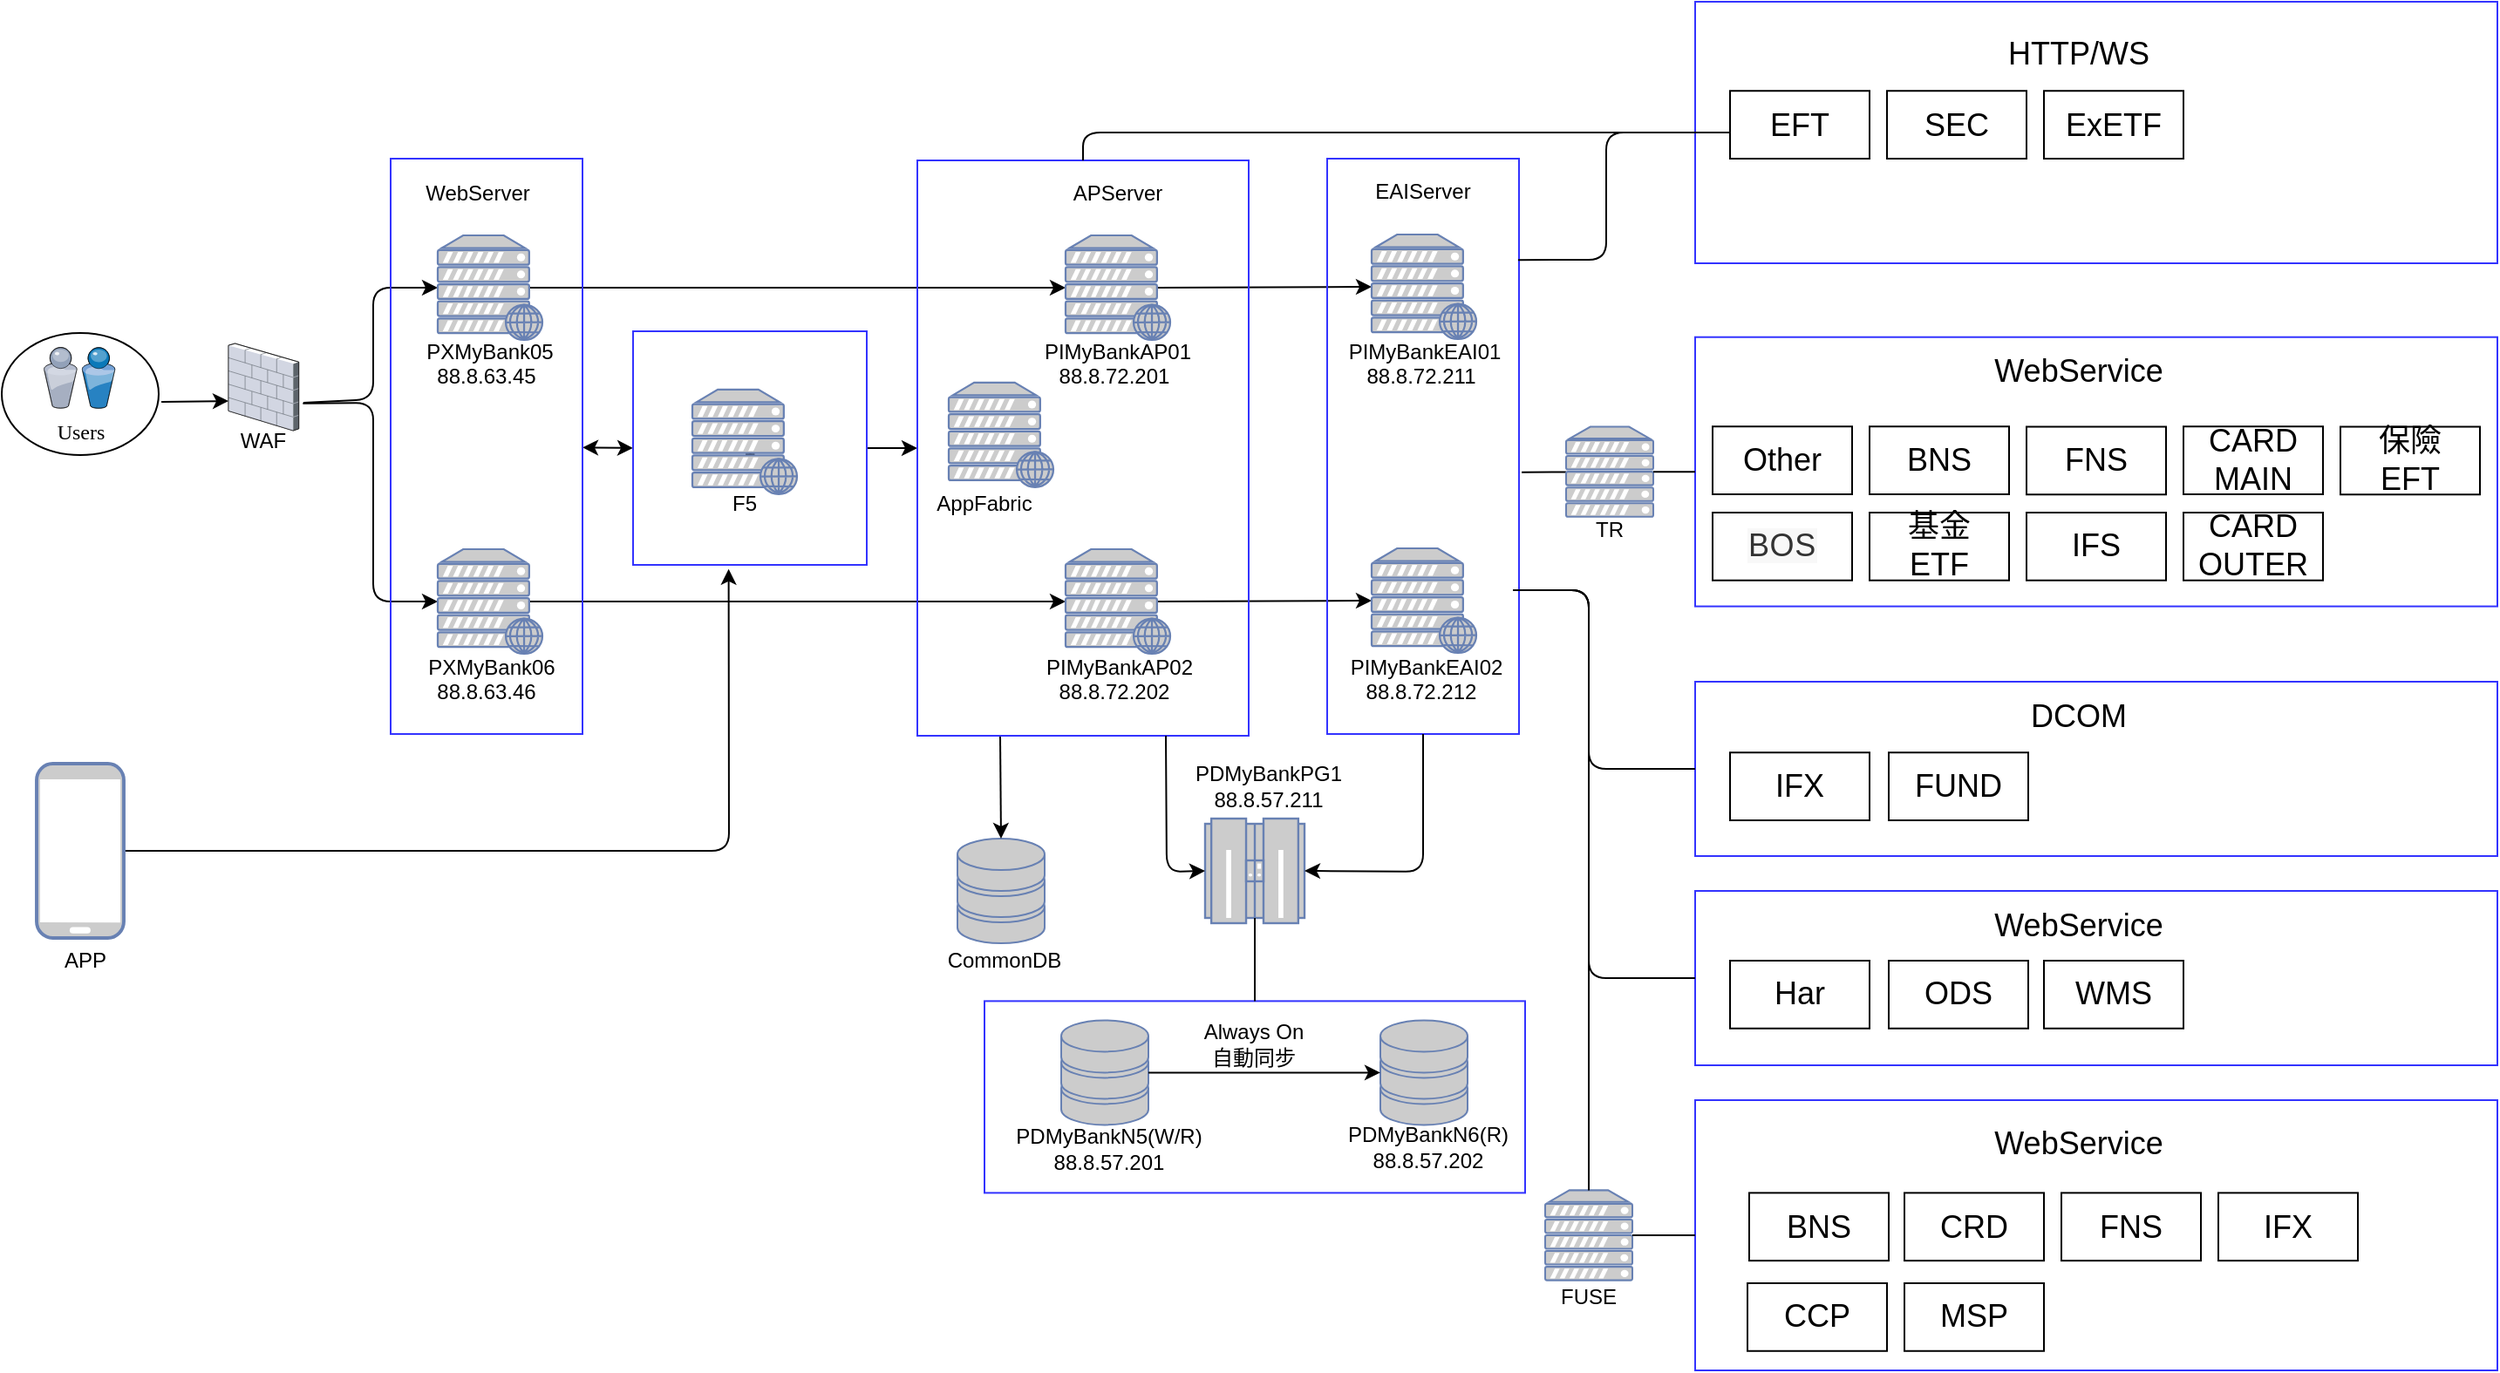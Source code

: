 <mxfile version="14.6.13" type="device"><diagram id="ca4-3KPYzPScdb07qk_7" name="架構圖"><mxGraphModel dx="517" dy="1234" grid="1" gridSize="10" guides="1" tooltips="1" connect="1" arrows="1" fold="1" page="1" pageScale="1" pageWidth="1100" pageHeight="850" background="none" math="0" shadow="0"><root><mxCell id="0"/><mxCell id="1" parent="0"/><mxCell id="9fuYJm-HqFPX96qN4TvZ-7" value="" style="group" parent="1" vertex="1" connectable="0"><mxGeometry x="10" y="-605" width="90" height="70" as="geometry"/></mxCell><mxCell id="9fuYJm-HqFPX96qN4TvZ-1" value="" style="ellipse;whiteSpace=wrap;html=1;rounded=0;shadow=0;comic=0;strokeWidth=1;fontFamily=Verdana;" parent="9fuYJm-HqFPX96qN4TvZ-7" vertex="1"><mxGeometry width="90" height="70" as="geometry"/></mxCell><mxCell id="9fuYJm-HqFPX96qN4TvZ-2" value="Users" style="verticalLabelPosition=bottom;aspect=fixed;html=1;verticalAlign=top;strokeColor=none;shape=mxgraph.citrix.users;rounded=0;shadow=0;comic=0;fontFamily=Verdana;" parent="9fuYJm-HqFPX96qN4TvZ-7" vertex="1"><mxGeometry x="24.085" y="8.298" width="40.88" height="34.859" as="geometry"/></mxCell><mxCell id="EtB4GabZAlz10jmlGx-j-17" value="" style="endArrow=classic;html=1;exitX=1.017;exitY=0.564;exitDx=0;exitDy=0;exitPerimeter=0;" parent="1" source="9fuYJm-HqFPX96qN4TvZ-1" edge="1"><mxGeometry width="50" height="50" relative="1" as="geometry"><mxPoint x="110" y="-564" as="sourcePoint"/><mxPoint x="140" y="-566" as="targetPoint"/></mxGeometry></mxCell><mxCell id="z0o8MMnJ5q1wdeG9V6vi-1" value="" style="endArrow=classic;html=1;entryX=0;entryY=0.5;entryDx=0;entryDy=0;entryPerimeter=0;exitX=1.058;exitY=0.687;exitDx=0;exitDy=0;exitPerimeter=0;" parent="1" edge="1"><mxGeometry width="50" height="50" relative="1" as="geometry"><mxPoint x="182.669" y="-564.65" as="sourcePoint"/><mxPoint x="260" y="-451" as="targetPoint"/><Array as="points"><mxPoint x="223" y="-565"/><mxPoint x="223" y="-495"/><mxPoint x="223" y="-451"/></Array></mxGeometry></mxCell><mxCell id="z0o8MMnJ5q1wdeG9V6vi-2" value="" style="endArrow=classic;html=1;entryX=0;entryY=0.5;entryDx=0;entryDy=0;entryPerimeter=0;" parent="1" target="9fuYJm-HqFPX96qN4TvZ-5" edge="1"><mxGeometry width="50" height="50" relative="1" as="geometry"><mxPoint x="183" y="-565" as="sourcePoint"/><mxPoint x="563" y="-495" as="targetPoint"/><Array as="points"><mxPoint x="223" y="-567"/><mxPoint x="223" y="-631"/></Array></mxGeometry></mxCell><mxCell id="z0o8MMnJ5q1wdeG9V6vi-3" value="" style="endArrow=classic;html=1;exitX=0.88;exitY=0.5;exitDx=0;exitDy=0;exitPerimeter=0;" parent="1" source="9fuYJm-HqFPX96qN4TvZ-5" target="EtB4GabZAlz10jmlGx-j-10" edge="1"><mxGeometry width="50" height="50" relative="1" as="geometry"><mxPoint x="323" y="-633" as="sourcePoint"/><mxPoint x="393" y="-625" as="targetPoint"/></mxGeometry></mxCell><mxCell id="z0o8MMnJ5q1wdeG9V6vi-4" value="" style="endArrow=classic;html=1;exitX=0.88;exitY=0.5;exitDx=0;exitDy=0;exitPerimeter=0;" parent="1" source="9fuYJm-HqFPX96qN4TvZ-6" target="EtB4GabZAlz10jmlGx-j-14" edge="1"><mxGeometry width="50" height="50" relative="1" as="geometry"><mxPoint x="513" y="-477" as="sourcePoint"/><mxPoint x="563" y="-527" as="targetPoint"/></mxGeometry></mxCell><mxCell id="z0o8MMnJ5q1wdeG9V6vi-32" value="" style="group" parent="1" vertex="1" connectable="0"><mxGeometry x="233" y="-705" width="110" height="330" as="geometry"/></mxCell><mxCell id="EtB4GabZAlz10jmlGx-j-4" value="" style="group" parent="z0o8MMnJ5q1wdeG9V6vi-32" vertex="1" connectable="0"><mxGeometry x="12" y="44" width="90" height="95" as="geometry"/></mxCell><mxCell id="9fuYJm-HqFPX96qN4TvZ-5" value="" style="fontColor=#0066CC;verticalAlign=top;verticalLabelPosition=bottom;labelPosition=center;align=center;html=1;outlineConnect=0;fillColor=#CCCCCC;strokeColor=#6881B3;gradientColor=none;gradientDirection=north;strokeWidth=2;shape=mxgraph.networks.web_server;" parent="EtB4GabZAlz10jmlGx-j-4" vertex="1"><mxGeometry x="15" width="60" height="60" as="geometry"/></mxCell><mxCell id="EtB4GabZAlz10jmlGx-j-2" value="PXMyBank05" style="text;html=1;strokeColor=none;fillColor=none;align=center;verticalAlign=middle;whiteSpace=wrap;rounded=0;" parent="EtB4GabZAlz10jmlGx-j-4" vertex="1"><mxGeometry y="57" width="90" height="20" as="geometry"/></mxCell><mxCell id="EtB4GabZAlz10jmlGx-j-3" value="88.8.63.45" style="text;html=1;strokeColor=none;fillColor=none;align=center;verticalAlign=middle;whiteSpace=wrap;rounded=0;" parent="EtB4GabZAlz10jmlGx-j-4" vertex="1"><mxGeometry x="8" y="71" width="70" height="20" as="geometry"/></mxCell><mxCell id="EtB4GabZAlz10jmlGx-j-8" value="" style="group" parent="z0o8MMnJ5q1wdeG9V6vi-32" vertex="1" connectable="0"><mxGeometry x="15" y="224" width="83" height="92" as="geometry"/></mxCell><mxCell id="9fuYJm-HqFPX96qN4TvZ-6" value="" style="fontColor=#0066CC;verticalAlign=top;verticalLabelPosition=bottom;labelPosition=center;align=center;html=1;outlineConnect=0;fillColor=#CCCCCC;strokeColor=#6881B3;gradientColor=none;gradientDirection=north;strokeWidth=2;shape=mxgraph.networks.web_server;" parent="EtB4GabZAlz10jmlGx-j-8" vertex="1"><mxGeometry x="12" width="60" height="60" as="geometry"/></mxCell><mxCell id="EtB4GabZAlz10jmlGx-j-6" value="PXMyBank06" style="text;html=1;strokeColor=none;fillColor=none;align=center;verticalAlign=middle;whiteSpace=wrap;rounded=0;" parent="EtB4GabZAlz10jmlGx-j-8" vertex="1"><mxGeometry x="3" y="58" width="80" height="20" as="geometry"/></mxCell><mxCell id="EtB4GabZAlz10jmlGx-j-7" value="88.8.63.46" style="text;html=1;strokeColor=none;fillColor=none;align=center;verticalAlign=middle;whiteSpace=wrap;rounded=0;" parent="EtB4GabZAlz10jmlGx-j-8" vertex="1"><mxGeometry y="72" width="80" height="20" as="geometry"/></mxCell><mxCell id="z0o8MMnJ5q1wdeG9V6vi-8" value="WebServer" style="text;html=1;strokeColor=none;fillColor=none;align=center;verticalAlign=middle;whiteSpace=wrap;rounded=0;" parent="z0o8MMnJ5q1wdeG9V6vi-32" vertex="1"><mxGeometry x="30" y="10" width="40" height="20" as="geometry"/></mxCell><mxCell id="z0o8MMnJ5q1wdeG9V6vi-38" value="" style="group" parent="1" vertex="1" connectable="0"><mxGeometry x="558" y="-315" width="50" height="80" as="geometry"/></mxCell><mxCell id="z0o8MMnJ5q1wdeG9V6vi-39" value="" style="fontColor=#0066CC;verticalAlign=top;verticalLabelPosition=bottom;labelPosition=center;align=center;html=1;outlineConnect=0;fillColor=#CCCCCC;strokeColor=#6881B3;gradientColor=none;gradientDirection=north;strokeWidth=2;shape=mxgraph.networks.storage;" parent="z0o8MMnJ5q1wdeG9V6vi-38" vertex="1"><mxGeometry width="50" height="60" as="geometry"/></mxCell><mxCell id="z0o8MMnJ5q1wdeG9V6vi-40" value="CommonDB" style="text;html=1;strokeColor=none;fillColor=none;align=center;verticalAlign=middle;whiteSpace=wrap;rounded=0;" parent="z0o8MMnJ5q1wdeG9V6vi-38" vertex="1"><mxGeometry x="7" y="60" width="40" height="20" as="geometry"/></mxCell><mxCell id="z0o8MMnJ5q1wdeG9V6vi-42" value="" style="endArrow=classic;html=1;exitX=0.25;exitY=1;exitDx=0;exitDy=0;entryX=0.5;entryY=0;entryDx=0;entryDy=0;entryPerimeter=0;" parent="1" source="z0o8MMnJ5q1wdeG9V6vi-69" target="z0o8MMnJ5q1wdeG9V6vi-39" edge="1"><mxGeometry width="50" height="50" relative="1" as="geometry"><mxPoint x="622.5" y="-375" as="sourcePoint"/><mxPoint x="685" y="-335" as="targetPoint"/></mxGeometry></mxCell><mxCell id="z0o8MMnJ5q1wdeG9V6vi-55" value="" style="endArrow=classic;html=1;exitX=1;exitY=0.5;exitDx=0;exitDy=0;exitPerimeter=0;entryX=0.409;entryY=1.018;entryDx=0;entryDy=0;entryPerimeter=0;" parent="1" source="z0o8MMnJ5q1wdeG9V6vi-33" target="z0o8MMnJ5q1wdeG9V6vi-53" edge="1"><mxGeometry width="50" height="50" relative="1" as="geometry"><mxPoint x="163" y="-765" as="sourcePoint"/><mxPoint x="543" y="-475" as="targetPoint"/><Array as="points"><mxPoint x="427" y="-308"/></Array></mxGeometry></mxCell><mxCell id="z0o8MMnJ5q1wdeG9V6vi-58" value="" style="endArrow=classic;startArrow=classic;html=1;entryX=0;entryY=0.5;entryDx=0;entryDy=0;" parent="1" source="z0o8MMnJ5q1wdeG9V6vi-7" target="z0o8MMnJ5q1wdeG9V6vi-53" edge="1"><mxGeometry width="50" height="50" relative="1" as="geometry"><mxPoint x="383" y="-715" as="sourcePoint"/><mxPoint x="223" y="-305" as="targetPoint"/></mxGeometry></mxCell><mxCell id="z0o8MMnJ5q1wdeG9V6vi-63" value="" style="group" parent="1" vertex="1" connectable="0"><mxGeometry x="30" y="-358" width="50" height="123" as="geometry"/></mxCell><mxCell id="z0o8MMnJ5q1wdeG9V6vi-33" value="" style="fontColor=#0066CC;verticalAlign=top;verticalLabelPosition=bottom;labelPosition=center;align=center;html=1;outlineConnect=0;fillColor=#CCCCCC;strokeColor=#6881B3;gradientColor=none;gradientDirection=north;strokeWidth=2;shape=mxgraph.networks.mobile;" parent="z0o8MMnJ5q1wdeG9V6vi-63" vertex="1"><mxGeometry width="50" height="100" as="geometry"/></mxCell><mxCell id="z0o8MMnJ5q1wdeG9V6vi-62" value="APP" style="text;html=1;strokeColor=none;fillColor=none;align=center;verticalAlign=middle;whiteSpace=wrap;rounded=0;" parent="z0o8MMnJ5q1wdeG9V6vi-63" vertex="1"><mxGeometry x="8" y="103" width="40" height="20" as="geometry"/></mxCell><mxCell id="z0o8MMnJ5q1wdeG9V6vi-7" value="" style="rounded=0;whiteSpace=wrap;html=1;fillColor=none;strokeColor=#3333FF;" parent="1" vertex="1"><mxGeometry x="233" y="-705" width="110" height="330" as="geometry"/></mxCell><mxCell id="z0o8MMnJ5q1wdeG9V6vi-66" value="" style="endArrow=classic;html=1;exitX=0.88;exitY=0.5;exitDx=0;exitDy=0;exitPerimeter=0;entryX=0;entryY=0.5;entryDx=0;entryDy=0;entryPerimeter=0;" parent="1" source="EtB4GabZAlz10jmlGx-j-10" target="z0o8MMnJ5q1wdeG9V6vi-44" edge="1"><mxGeometry width="50" height="50" relative="1" as="geometry"><mxPoint x="724.96" y="-624.91" as="sourcePoint"/><mxPoint x="835" y="-625" as="targetPoint"/></mxGeometry></mxCell><mxCell id="z0o8MMnJ5q1wdeG9V6vi-68" value="" style="endArrow=classic;html=1;exitX=0.88;exitY=0.5;exitDx=0;exitDy=0;exitPerimeter=0;entryX=0;entryY=0.5;entryDx=0;entryDy=0;entryPerimeter=0;" parent="1" source="EtB4GabZAlz10jmlGx-j-14" target="z0o8MMnJ5q1wdeG9V6vi-48" edge="1"><mxGeometry width="50" height="50" relative="1" as="geometry"><mxPoint x="725" y="-475" as="sourcePoint"/><mxPoint x="775" y="-525" as="targetPoint"/></mxGeometry></mxCell><mxCell id="z0o8MMnJ5q1wdeG9V6vi-72" value="" style="group" parent="1" vertex="1" connectable="0"><mxGeometry x="770" y="-705" width="110" height="330" as="geometry"/></mxCell><mxCell id="z0o8MMnJ5q1wdeG9V6vi-43" value="" style="group" parent="z0o8MMnJ5q1wdeG9V6vi-72" vertex="1" connectable="0"><mxGeometry x="10.5" y="43.5" width="90" height="95" as="geometry"/></mxCell><mxCell id="z0o8MMnJ5q1wdeG9V6vi-44" value="" style="fontColor=#0066CC;verticalAlign=top;verticalLabelPosition=bottom;labelPosition=center;align=center;html=1;outlineConnect=0;fillColor=#CCCCCC;strokeColor=#6881B3;gradientColor=none;gradientDirection=north;strokeWidth=2;shape=mxgraph.networks.web_server;" parent="z0o8MMnJ5q1wdeG9V6vi-43" vertex="1"><mxGeometry x="15" width="60" height="60" as="geometry"/></mxCell><mxCell id="z0o8MMnJ5q1wdeG9V6vi-45" value="PIMyBankEAI01" style="text;html=1;strokeColor=none;fillColor=none;align=center;verticalAlign=middle;whiteSpace=wrap;rounded=0;" parent="z0o8MMnJ5q1wdeG9V6vi-43" vertex="1"><mxGeometry y="57" width="90" height="20" as="geometry"/></mxCell><mxCell id="z0o8MMnJ5q1wdeG9V6vi-46" value="88.8.72.211" style="text;html=1;strokeColor=none;fillColor=none;align=center;verticalAlign=middle;whiteSpace=wrap;rounded=0;" parent="z0o8MMnJ5q1wdeG9V6vi-43" vertex="1"><mxGeometry x="8" y="71" width="70" height="20" as="geometry"/></mxCell><mxCell id="z0o8MMnJ5q1wdeG9V6vi-47" value="" style="group" parent="z0o8MMnJ5q1wdeG9V6vi-72" vertex="1" connectable="0"><mxGeometry x="13.5" y="223.5" width="83" height="92" as="geometry"/></mxCell><mxCell id="z0o8MMnJ5q1wdeG9V6vi-48" value="" style="fontColor=#0066CC;verticalAlign=top;verticalLabelPosition=bottom;labelPosition=center;align=center;html=1;outlineConnect=0;fillColor=#CCCCCC;strokeColor=#6881B3;gradientColor=none;gradientDirection=north;strokeWidth=2;shape=mxgraph.networks.web_server;" parent="z0o8MMnJ5q1wdeG9V6vi-47" vertex="1"><mxGeometry x="12" width="60" height="60" as="geometry"/></mxCell><mxCell id="z0o8MMnJ5q1wdeG9V6vi-49" value="PIMyBankEAI02" style="text;html=1;strokeColor=none;fillColor=none;align=center;verticalAlign=middle;whiteSpace=wrap;rounded=0;" parent="z0o8MMnJ5q1wdeG9V6vi-47" vertex="1"><mxGeometry x="3" y="58" width="80" height="20" as="geometry"/></mxCell><mxCell id="z0o8MMnJ5q1wdeG9V6vi-50" value="88.8.72.212" style="text;html=1;strokeColor=none;fillColor=none;align=center;verticalAlign=middle;whiteSpace=wrap;rounded=0;" parent="z0o8MMnJ5q1wdeG9V6vi-47" vertex="1"><mxGeometry y="72" width="80" height="20" as="geometry"/></mxCell><mxCell id="z0o8MMnJ5q1wdeG9V6vi-52" value="EAIServer" style="text;html=1;strokeColor=none;fillColor=none;align=center;verticalAlign=middle;whiteSpace=wrap;rounded=0;" parent="z0o8MMnJ5q1wdeG9V6vi-72" vertex="1"><mxGeometry x="35" y="8.5" width="40" height="20" as="geometry"/></mxCell><mxCell id="z0o8MMnJ5q1wdeG9V6vi-71" value="" style="rounded=0;whiteSpace=wrap;html=1;strokeColor=#3333FF;fillColor=none;" parent="z0o8MMnJ5q1wdeG9V6vi-72" vertex="1"><mxGeometry width="110" height="330" as="geometry"/></mxCell><mxCell id="z0o8MMnJ5q1wdeG9V6vi-76" value="" style="group" parent="1" vertex="1" connectable="0"><mxGeometry x="140" y="-599" width="40.33" height="66" as="geometry"/></mxCell><mxCell id="z0o8MMnJ5q1wdeG9V6vi-75" value="" style="verticalLabelPosition=bottom;aspect=fixed;html=1;verticalAlign=top;strokeColor=none;align=center;outlineConnect=0;shape=mxgraph.citrix.firewall;fillColor=none;" parent="z0o8MMnJ5q1wdeG9V6vi-76" vertex="1"><mxGeometry width="40.33" height="50" as="geometry"/></mxCell><mxCell id="EtB4GabZAlz10jmlGx-j-1" value="WAF" style="text;html=1;strokeColor=none;fillColor=none;align=center;verticalAlign=middle;whiteSpace=wrap;rounded=0;" parent="z0o8MMnJ5q1wdeG9V6vi-76" vertex="1"><mxGeometry x="0.33" y="46" width="40" height="20" as="geometry"/></mxCell><mxCell id="z0o8MMnJ5q1wdeG9V6vi-77" value="" style="endArrow=classic;html=1;exitX=1;exitY=0.5;exitDx=0;exitDy=0;entryX=0;entryY=0.5;entryDx=0;entryDy=0;" parent="1" source="z0o8MMnJ5q1wdeG9V6vi-53" target="z0o8MMnJ5q1wdeG9V6vi-69" edge="1"><mxGeometry width="50" height="50" relative="1" as="geometry"><mxPoint x="546" y="-540" as="sourcePoint"/><mxPoint x="442" y="-295" as="targetPoint"/></mxGeometry></mxCell><mxCell id="EtB4GabZAlz10jmlGx-j-9" value="" style="group" parent="1" vertex="1" connectable="0"><mxGeometry x="605" y="-661" width="90" height="95" as="geometry"/></mxCell><mxCell id="EtB4GabZAlz10jmlGx-j-10" value="" style="fontColor=#0066CC;verticalAlign=top;verticalLabelPosition=bottom;labelPosition=center;align=center;html=1;outlineConnect=0;fillColor=#CCCCCC;strokeColor=#6881B3;gradientColor=none;gradientDirection=north;strokeWidth=2;shape=mxgraph.networks.web_server;" parent="EtB4GabZAlz10jmlGx-j-9" vertex="1"><mxGeometry x="15" width="60" height="60" as="geometry"/></mxCell><mxCell id="EtB4GabZAlz10jmlGx-j-11" value="PIMyBankAP01&lt;br&gt;" style="text;html=1;strokeColor=none;fillColor=none;align=center;verticalAlign=middle;whiteSpace=wrap;rounded=0;" parent="EtB4GabZAlz10jmlGx-j-9" vertex="1"><mxGeometry y="57" width="90" height="20" as="geometry"/></mxCell><mxCell id="EtB4GabZAlz10jmlGx-j-12" value="88.8.72.201" style="text;html=1;strokeColor=none;fillColor=none;align=center;verticalAlign=middle;whiteSpace=wrap;rounded=0;" parent="EtB4GabZAlz10jmlGx-j-9" vertex="1"><mxGeometry x="8" y="71" width="70" height="20" as="geometry"/></mxCell><mxCell id="EtB4GabZAlz10jmlGx-j-13" value="" style="group" parent="1" vertex="1" connectable="0"><mxGeometry x="608" y="-481" width="83" height="92" as="geometry"/></mxCell><mxCell id="EtB4GabZAlz10jmlGx-j-14" value="" style="fontColor=#0066CC;verticalAlign=top;verticalLabelPosition=bottom;labelPosition=center;align=center;html=1;outlineConnect=0;fillColor=#CCCCCC;strokeColor=#6881B3;gradientColor=none;gradientDirection=north;strokeWidth=2;shape=mxgraph.networks.web_server;" parent="EtB4GabZAlz10jmlGx-j-13" vertex="1"><mxGeometry x="12" width="60" height="60" as="geometry"/></mxCell><mxCell id="EtB4GabZAlz10jmlGx-j-15" value="PIMyBankAP02" style="text;html=1;strokeColor=none;fillColor=none;align=center;verticalAlign=middle;whiteSpace=wrap;rounded=0;" parent="EtB4GabZAlz10jmlGx-j-13" vertex="1"><mxGeometry x="3" y="58" width="80" height="20" as="geometry"/></mxCell><mxCell id="EtB4GabZAlz10jmlGx-j-16" value="88.8.72.202" style="text;html=1;strokeColor=none;fillColor=none;align=center;verticalAlign=middle;whiteSpace=wrap;rounded=0;" parent="EtB4GabZAlz10jmlGx-j-13" vertex="1"><mxGeometry y="72" width="80" height="20" as="geometry"/></mxCell><mxCell id="z0o8MMnJ5q1wdeG9V6vi-10" value="APServer" style="text;html=1;strokeColor=none;fillColor=none;align=center;verticalAlign=middle;whiteSpace=wrap;rounded=0;" parent="1" vertex="1"><mxGeometry x="629.5" y="-695" width="40" height="20" as="geometry"/></mxCell><mxCell id="z0o8MMnJ5q1wdeG9V6vi-69" value="" style="rounded=0;whiteSpace=wrap;html=1;strokeColor=#3333FF;fillColor=none;" parent="1" vertex="1"><mxGeometry x="535" y="-704" width="190" height="330" as="geometry"/></mxCell><mxCell id="z0o8MMnJ5q1wdeG9V6vi-6" value="F5" style="text;html=1;strokeColor=none;fillColor=none;align=center;verticalAlign=middle;whiteSpace=wrap;rounded=0;" parent="1" vertex="1"><mxGeometry x="416" y="-516.62" width="40" height="20" as="geometry"/></mxCell><mxCell id="z0o8MMnJ5q1wdeG9V6vi-28" value="" style="fontColor=#0066CC;verticalAlign=top;verticalLabelPosition=bottom;labelPosition=center;align=center;html=1;outlineConnect=0;fillColor=#CCCCCC;strokeColor=#6881B3;gradientColor=none;gradientDirection=north;strokeWidth=2;shape=mxgraph.networks.web_server;" parent="1" vertex="1"><mxGeometry x="553" y="-576.62" width="60" height="60" as="geometry"/></mxCell><mxCell id="z0o8MMnJ5q1wdeG9V6vi-29" value="AppFabric" style="text;html=1;strokeColor=none;fillColor=none;align=center;verticalAlign=middle;whiteSpace=wrap;rounded=0;" parent="1" vertex="1"><mxGeometry x="542" y="-512.62" width="63" height="12" as="geometry"/></mxCell><mxCell id="z0o8MMnJ5q1wdeG9V6vi-53" value="1" style="whiteSpace=wrap;html=1;aspect=fixed;strokeColor=#3333FF;fillColor=none;" parent="1" vertex="1"><mxGeometry x="372" y="-606" width="134" height="134" as="geometry"/></mxCell><mxCell id="z0o8MMnJ5q1wdeG9V6vi-87" value="" style="fontColor=#0066CC;verticalAlign=top;verticalLabelPosition=bottom;labelPosition=center;align=center;html=1;outlineConnect=0;fillColor=#CCCCCC;strokeColor=#6881B3;gradientColor=none;gradientDirection=north;strokeWidth=2;shape=mxgraph.networks.web_server;" parent="1" vertex="1"><mxGeometry x="406" y="-572.62" width="60" height="60" as="geometry"/></mxCell><mxCell id="z0o8MMnJ5q1wdeG9V6vi-90" value="" style="fontColor=#0066CC;verticalAlign=top;verticalLabelPosition=bottom;labelPosition=center;align=center;html=1;outlineConnect=0;fillColor=#CCCCCC;strokeColor=#6881B3;gradientColor=none;gradientDirection=north;strokeWidth=2;shape=mxgraph.networks.mainframe;" parent="1" vertex="1"><mxGeometry x="700" y="-326.5" width="57" height="60" as="geometry"/></mxCell><mxCell id="z0o8MMnJ5q1wdeG9V6vi-91" value="" style="endArrow=classic;html=1;exitX=0.75;exitY=1;exitDx=0;exitDy=0;entryX=0;entryY=0.5;entryDx=0;entryDy=0;entryPerimeter=0;" parent="1" source="z0o8MMnJ5q1wdeG9V6vi-69" target="z0o8MMnJ5q1wdeG9V6vi-90" edge="1"><mxGeometry width="50" height="50" relative="1" as="geometry"><mxPoint x="772" y="-265" as="sourcePoint"/><mxPoint x="822" y="-315" as="targetPoint"/><Array as="points"><mxPoint x="678" y="-296"/></Array></mxGeometry></mxCell><mxCell id="z0o8MMnJ5q1wdeG9V6vi-94" value="PDMyBankPG1&lt;br&gt;88.8.57.211" style="text;html=1;strokeColor=none;fillColor=none;align=center;verticalAlign=middle;whiteSpace=wrap;rounded=0;" parent="1" vertex="1"><mxGeometry x="703" y="-354.94" width="67" height="20" as="geometry"/></mxCell><mxCell id="z0o8MMnJ5q1wdeG9V6vi-95" value="" style="endArrow=classic;html=1;exitX=0.5;exitY=1;exitDx=0;exitDy=0;entryX=1;entryY=0.5;entryDx=0;entryDy=0;entryPerimeter=0;" parent="1" source="z0o8MMnJ5q1wdeG9V6vi-71" target="z0o8MMnJ5q1wdeG9V6vi-90" edge="1"><mxGeometry width="50" height="50" relative="1" as="geometry"><mxPoint x="892" y="-255" as="sourcePoint"/><mxPoint x="942" y="-305" as="targetPoint"/><Array as="points"><mxPoint x="825" y="-296"/></Array></mxGeometry></mxCell><mxCell id="z0o8MMnJ5q1wdeG9V6vi-101" value="" style="group" parent="1" vertex="1" connectable="0"><mxGeometry x="573.5" y="-221.81" width="310" height="110" as="geometry"/></mxCell><mxCell id="z0o8MMnJ5q1wdeG9V6vi-83" value="" style="fontColor=#0066CC;verticalAlign=top;verticalLabelPosition=bottom;labelPosition=center;align=center;html=1;outlineConnect=0;fillColor=#CCCCCC;strokeColor=#6881B3;gradientColor=none;gradientDirection=north;strokeWidth=2;shape=mxgraph.networks.storage;" parent="z0o8MMnJ5q1wdeG9V6vi-101" vertex="1"><mxGeometry x="44" y="11" width="50" height="60" as="geometry"/></mxCell><mxCell id="z0o8MMnJ5q1wdeG9V6vi-84" value="PDMyBankN5(W/R)&lt;br&gt;88.8.57.201" style="text;html=1;strokeColor=none;fillColor=none;align=center;verticalAlign=middle;whiteSpace=wrap;rounded=0;" parent="z0o8MMnJ5q1wdeG9V6vi-101" vertex="1"><mxGeometry x="51" y="75" width="40" height="20" as="geometry"/></mxCell><mxCell id="z0o8MMnJ5q1wdeG9V6vi-85" value="" style="fontColor=#0066CC;verticalAlign=top;verticalLabelPosition=bottom;labelPosition=center;align=center;html=1;outlineConnect=0;fillColor=#CCCCCC;strokeColor=#6881B3;gradientColor=none;gradientDirection=north;strokeWidth=2;shape=mxgraph.networks.storage;" parent="z0o8MMnJ5q1wdeG9V6vi-101" vertex="1"><mxGeometry x="227" y="11" width="50" height="60" as="geometry"/></mxCell><mxCell id="z0o8MMnJ5q1wdeG9V6vi-86" value="PDMyBankN6(R)&lt;br&gt;88.8.57.202" style="text;html=1;strokeColor=none;fillColor=none;align=center;verticalAlign=middle;whiteSpace=wrap;rounded=0;" parent="z0o8MMnJ5q1wdeG9V6vi-101" vertex="1"><mxGeometry x="234" y="74" width="40" height="20" as="geometry"/></mxCell><mxCell id="z0o8MMnJ5q1wdeG9V6vi-98" value="" style="endArrow=classic;html=1;entryX=0;entryY=0.5;entryDx=0;entryDy=0;entryPerimeter=0;exitX=1;exitY=0.5;exitDx=0;exitDy=0;exitPerimeter=0;" parent="z0o8MMnJ5q1wdeG9V6vi-101" source="z0o8MMnJ5q1wdeG9V6vi-83" target="z0o8MMnJ5q1wdeG9V6vi-85" edge="1"><mxGeometry width="50" height="50" relative="1" as="geometry"><mxPoint x="-51" y="110" as="sourcePoint"/><mxPoint x="-1" y="60" as="targetPoint"/></mxGeometry></mxCell><mxCell id="z0o8MMnJ5q1wdeG9V6vi-99" value="Always On&lt;br&gt;自動同步" style="text;html=1;strokeColor=none;fillColor=none;align=center;verticalAlign=middle;whiteSpace=wrap;rounded=0;" parent="z0o8MMnJ5q1wdeG9V6vi-101" vertex="1"><mxGeometry x="114.5" y="15" width="80" height="20" as="geometry"/></mxCell><mxCell id="z0o8MMnJ5q1wdeG9V6vi-100" value="" style="rounded=0;whiteSpace=wrap;html=1;strokeColor=#3333FF;fillColor=none;" parent="z0o8MMnJ5q1wdeG9V6vi-101" vertex="1"><mxGeometry width="310" height="110" as="geometry"/></mxCell><mxCell id="z0o8MMnJ5q1wdeG9V6vi-102" value="" style="endArrow=none;html=1;entryX=0.5;entryY=0.95;entryDx=0;entryDy=0;entryPerimeter=0;exitX=0.5;exitY=0;exitDx=0;exitDy=0;" parent="1" source="z0o8MMnJ5q1wdeG9V6vi-100" target="z0o8MMnJ5q1wdeG9V6vi-90" edge="1"><mxGeometry width="50" height="50" relative="1" as="geometry"><mxPoint x="682" y="-225" as="sourcePoint"/><mxPoint x="732" y="-275" as="targetPoint"/></mxGeometry></mxCell><mxCell id="z0o8MMnJ5q1wdeG9V6vi-107" value="" style="endArrow=none;html=1;exitX=1.014;exitY=0.545;exitDx=0;exitDy=0;exitPerimeter=0;" parent="1" source="z0o8MMnJ5q1wdeG9V6vi-71" target="z0o8MMnJ5q1wdeG9V6vi-103" edge="1"><mxGeometry width="50" height="50" relative="1" as="geometry"><mxPoint x="953" y="-505" as="sourcePoint"/><mxPoint x="983" y="-455" as="targetPoint"/></mxGeometry></mxCell><mxCell id="z0o8MMnJ5q1wdeG9V6vi-108" value="" style="group" parent="1" vertex="1" connectable="0"><mxGeometry x="907" y="-551.24" width="50" height="69.24" as="geometry"/></mxCell><mxCell id="z0o8MMnJ5q1wdeG9V6vi-103" value="" style="fontColor=#0066CC;verticalAlign=top;verticalLabelPosition=bottom;labelPosition=center;align=center;html=1;outlineConnect=0;fillColor=#CCCCCC;strokeColor=#6881B3;gradientColor=none;gradientDirection=north;strokeWidth=2;shape=mxgraph.networks.server;" parent="z0o8MMnJ5q1wdeG9V6vi-108" vertex="1"><mxGeometry width="50" height="51.62" as="geometry"/></mxCell><mxCell id="z0o8MMnJ5q1wdeG9V6vi-106" value="TR" style="text;html=1;strokeColor=none;fillColor=none;align=center;verticalAlign=middle;whiteSpace=wrap;rounded=0;" parent="z0o8MMnJ5q1wdeG9V6vi-108" vertex="1"><mxGeometry x="5" y="49.24" width="40" height="20" as="geometry"/></mxCell><mxCell id="z0o8MMnJ5q1wdeG9V6vi-109" value="" style="rounded=0;whiteSpace=wrap;html=1;strokeColor=#3333FF;fillColor=none;fontSize=18;" parent="1" vertex="1"><mxGeometry x="981" y="-602.64" width="460" height="154.43" as="geometry"/></mxCell><mxCell id="z0o8MMnJ5q1wdeG9V6vi-110" value="" style="endArrow=none;html=1;exitX=1;exitY=0.5;exitDx=0;exitDy=0;exitPerimeter=0;entryX=0;entryY=0.5;entryDx=0;entryDy=0;fontSize=18;" parent="1" source="z0o8MMnJ5q1wdeG9V6vi-103" target="z0o8MMnJ5q1wdeG9V6vi-109" edge="1"><mxGeometry width="50" height="50" relative="1" as="geometry"><mxPoint x="967" y="-389" as="sourcePoint"/><mxPoint x="1017" y="-439" as="targetPoint"/></mxGeometry></mxCell><mxCell id="z0o8MMnJ5q1wdeG9V6vi-111" value="WebService" style="text;html=1;strokeColor=none;fillColor=none;align=center;verticalAlign=middle;whiteSpace=wrap;rounded=0;fontSize=18;" parent="1" vertex="1"><mxGeometry x="1151" y="-592.62" width="100" height="20" as="geometry"/></mxCell><mxCell id="z0o8MMnJ5q1wdeG9V6vi-112" value="" style="rounded=0;whiteSpace=wrap;html=1;strokeColor=#3333FF;fillColor=none;fontSize=18;" parent="1" vertex="1"><mxGeometry x="981" y="-405" width="460" height="100" as="geometry"/></mxCell><mxCell id="z0o8MMnJ5q1wdeG9V6vi-113" value="DCOM" style="text;html=1;strokeColor=none;fillColor=none;align=center;verticalAlign=middle;whiteSpace=wrap;rounded=0;fontSize=18;" parent="1" vertex="1"><mxGeometry x="1151" y="-395" width="100" height="20" as="geometry"/></mxCell><mxCell id="z0o8MMnJ5q1wdeG9V6vi-114" value="" style="endArrow=none;html=1;fontSize=18;exitX=1;exitY=0.75;exitDx=0;exitDy=0;entryX=0;entryY=0.5;entryDx=0;entryDy=0;edgeStyle=orthogonalEdgeStyle;rounded=1;" parent="1" source="z0o8MMnJ5q1wdeG9V6vi-71" target="z0o8MMnJ5q1wdeG9V6vi-112" edge="1"><mxGeometry width="50" height="50" relative="1" as="geometry"><mxPoint x="963" y="-305" as="sourcePoint"/><mxPoint x="1013" y="-355" as="targetPoint"/><Array as="points"><mxPoint x="920" y="-458"/><mxPoint x="920" y="-355"/></Array></mxGeometry></mxCell><mxCell id="z0o8MMnJ5q1wdeG9V6vi-115" value="" style="rounded=0;whiteSpace=wrap;html=1;strokeColor=#3333FF;fillColor=none;fontSize=18;" parent="1" vertex="1"><mxGeometry x="981" y="-285" width="460" height="100" as="geometry"/></mxCell><mxCell id="z0o8MMnJ5q1wdeG9V6vi-116" value="WebService" style="text;html=1;strokeColor=none;fillColor=none;align=center;verticalAlign=middle;whiteSpace=wrap;rounded=0;fontSize=18;" parent="1" vertex="1"><mxGeometry x="1151" y="-275" width="100" height="20" as="geometry"/></mxCell><mxCell id="z0o8MMnJ5q1wdeG9V6vi-117" value="" style="endArrow=none;html=1;fontSize=18;exitX=1;exitY=0.75;exitDx=0;exitDy=0;entryX=0;entryY=0.5;entryDx=0;entryDy=0;edgeStyle=orthogonalEdgeStyle;" parent="1" source="z0o8MMnJ5q1wdeG9V6vi-71" target="z0o8MMnJ5q1wdeG9V6vi-115" edge="1"><mxGeometry width="50" height="50" relative="1" as="geometry"><mxPoint x="1013" y="-175" as="sourcePoint"/><mxPoint x="1063" y="-225" as="targetPoint"/><Array as="points"><mxPoint x="920" y="-458"/><mxPoint x="920" y="-235"/></Array></mxGeometry></mxCell><mxCell id="z0o8MMnJ5q1wdeG9V6vi-118" value="" style="rounded=0;whiteSpace=wrap;html=1;strokeColor=#3333FF;fillColor=none;fontSize=18;" parent="1" vertex="1"><mxGeometry x="981" y="-795" width="460" height="150" as="geometry"/></mxCell><mxCell id="z0o8MMnJ5q1wdeG9V6vi-119" value="HTTP/WS" style="text;html=1;strokeColor=none;fillColor=none;align=center;verticalAlign=middle;whiteSpace=wrap;rounded=0;fontSize=18;" parent="1" vertex="1"><mxGeometry x="1121" y="-775" width="160" height="20" as="geometry"/></mxCell><mxCell id="z0o8MMnJ5q1wdeG9V6vi-120" value="" style="endArrow=none;html=1;fontSize=18;exitX=0.5;exitY=0;exitDx=0;exitDy=0;entryX=0;entryY=0.5;entryDx=0;entryDy=0;" parent="1" source="z0o8MMnJ5q1wdeG9V6vi-69" target="z0o8MMnJ5q1wdeG9V6vi-118" edge="1"><mxGeometry width="50" height="50" relative="1" as="geometry"><mxPoint x="633" y="-815" as="sourcePoint"/><mxPoint x="683" y="-865" as="targetPoint"/><Array as="points"><mxPoint x="630" y="-720"/></Array></mxGeometry></mxCell><mxCell id="z0o8MMnJ5q1wdeG9V6vi-121" value="" style="endArrow=none;html=1;fontSize=18;exitX=0.995;exitY=0.176;exitDx=0;exitDy=0;exitPerimeter=0;entryX=0;entryY=0.5;entryDx=0;entryDy=0;" parent="1" source="z0o8MMnJ5q1wdeG9V6vi-71" target="z0o8MMnJ5q1wdeG9V6vi-118" edge="1"><mxGeometry width="50" height="50" relative="1" as="geometry"><mxPoint x="993" y="-615" as="sourcePoint"/><mxPoint x="1043" y="-675" as="targetPoint"/><Array as="points"><mxPoint x="930" y="-647"/><mxPoint x="930" y="-720"/><mxPoint x="1023" y="-720"/></Array></mxGeometry></mxCell><mxCell id="g6wEA-U3UGHdNdhGlmkA-1" value="" style="group" parent="1" vertex="1" connectable="0"><mxGeometry x="900" y="-122.12" width="50" height="69.24" as="geometry"/></mxCell><mxCell id="g6wEA-U3UGHdNdhGlmkA-2" value="" style="fontColor=#0066CC;verticalAlign=top;verticalLabelPosition=bottom;labelPosition=center;align=center;html=1;outlineConnect=0;fillColor=#CCCCCC;strokeColor=#6881B3;gradientColor=none;gradientDirection=north;strokeWidth=2;shape=mxgraph.networks.server;" parent="g6wEA-U3UGHdNdhGlmkA-1" vertex="1"><mxGeometry x="-5" y="8.81" width="50" height="51.62" as="geometry"/></mxCell><mxCell id="g6wEA-U3UGHdNdhGlmkA-3" value="FUSE" style="text;html=1;strokeColor=none;fillColor=none;align=center;verticalAlign=middle;whiteSpace=wrap;rounded=0;" parent="g6wEA-U3UGHdNdhGlmkA-1" vertex="1"><mxGeometry y="60.43" width="40" height="20" as="geometry"/></mxCell><mxCell id="g6wEA-U3UGHdNdhGlmkA-6" value="" style="endArrow=none;html=1;exitX=1;exitY=0.75;exitDx=0;exitDy=0;edgeStyle=orthogonalEdgeStyle;entryX=0.5;entryY=0;entryDx=0;entryDy=0;entryPerimeter=0;" parent="1" target="g6wEA-U3UGHdNdhGlmkA-2" edge="1"><mxGeometry width="50" height="50" relative="1" as="geometry"><mxPoint x="876.5" y="-457.5" as="sourcePoint"/><mxPoint x="945" y="50" as="targetPoint"/><Array as="points"><mxPoint x="920" y="-458"/><mxPoint x="920" y="-136"/></Array></mxGeometry></mxCell><mxCell id="g6wEA-U3UGHdNdhGlmkA-8" value="" style="rounded=0;whiteSpace=wrap;html=1;strokeColor=#3333FF;fillColor=none;fontSize=18;" parent="1" vertex="1"><mxGeometry x="981" y="-165" width="460" height="155" as="geometry"/></mxCell><mxCell id="g6wEA-U3UGHdNdhGlmkA-9" value="" style="endArrow=none;html=1;entryX=1;entryY=0.5;entryDx=0;entryDy=0;entryPerimeter=0;exitX=0;exitY=0.5;exitDx=0;exitDy=0;" parent="1" source="g6wEA-U3UGHdNdhGlmkA-8" target="g6wEA-U3UGHdNdhGlmkA-2" edge="1"><mxGeometry width="50" height="50" relative="1" as="geometry"><mxPoint x="1007" y="79" as="sourcePoint"/><mxPoint x="997" y="5" as="targetPoint"/></mxGeometry></mxCell><mxCell id="Nrnu60Dz2IEQRsiB7HmH-11" value="&lt;span style=&quot;font-size: 18px;&quot;&gt;Other&lt;/span&gt;" style="rounded=0;whiteSpace=wrap;html=1;fontSize=18;" parent="1" vertex="1"><mxGeometry x="991" y="-551.38" width="80" height="38.88" as="geometry"/></mxCell><mxCell id="Nrnu60Dz2IEQRsiB7HmH-12" value="BNS" style="rounded=0;whiteSpace=wrap;html=1;fontSize=18;" parent="1" vertex="1"><mxGeometry x="1081" y="-551.38" width="80" height="38.88" as="geometry"/></mxCell><mxCell id="Nrnu60Dz2IEQRsiB7HmH-13" value="FNS" style="rounded=0;whiteSpace=wrap;html=1;fontSize=18;" parent="1" vertex="1"><mxGeometry x="1171" y="-551.24" width="80" height="38.88" as="geometry"/></mxCell><mxCell id="Nrnu60Dz2IEQRsiB7HmH-14" value="CARD MAIN" style="rounded=0;whiteSpace=wrap;html=1;fontSize=18;" parent="1" vertex="1"><mxGeometry x="1261" y="-551.38" width="80" height="38.88" as="geometry"/></mxCell><mxCell id="Nrnu60Dz2IEQRsiB7HmH-15" value="CARD OUTER" style="rounded=0;whiteSpace=wrap;html=1;fontSize=18;" parent="1" vertex="1"><mxGeometry x="1261" y="-502" width="80" height="38.88" as="geometry"/></mxCell><mxCell id="Nrnu60Dz2IEQRsiB7HmH-16" value="IFS" style="rounded=0;whiteSpace=wrap;html=1;fontSize=18;" parent="1" vertex="1"><mxGeometry x="1171" y="-502" width="80" height="38.88" as="geometry"/></mxCell><mxCell id="Nrnu60Dz2IEQRsiB7HmH-17" value="基金&lt;br style=&quot;font-size: 18px;&quot;&gt;ETF" style="rounded=0;whiteSpace=wrap;html=1;fontSize=18;" parent="1" vertex="1"><mxGeometry x="1081" y="-502" width="80" height="38.88" as="geometry"/></mxCell><mxCell id="Nrnu60Dz2IEQRsiB7HmH-18" value="&lt;span style=&quot;color: rgb(51, 51, 51); font-size: 18px; letter-spacing: 0.35px; background-color: rgb(248, 248, 248);&quot;&gt;BOS&lt;/span&gt;" style="rounded=0;whiteSpace=wrap;html=1;fontSize=18;" parent="1" vertex="1"><mxGeometry x="991" y="-502" width="80" height="38.88" as="geometry"/></mxCell><mxCell id="Nrnu60Dz2IEQRsiB7HmH-19" value="保險&lt;br style=&quot;font-size: 18px;&quot;&gt;EFT" style="rounded=0;whiteSpace=wrap;html=1;fontSize=18;" parent="1" vertex="1"><mxGeometry x="1351" y="-551.24" width="80" height="38.88" as="geometry"/></mxCell><mxCell id="Nrnu60Dz2IEQRsiB7HmH-20" value="IFX" style="rounded=0;whiteSpace=wrap;html=1;fontSize=18;" parent="1" vertex="1"><mxGeometry x="1001" y="-364.38" width="80" height="38.88" as="geometry"/></mxCell><mxCell id="Nrnu60Dz2IEQRsiB7HmH-21" value="FUND" style="rounded=0;whiteSpace=wrap;html=1;fontSize=18;" parent="1" vertex="1"><mxGeometry x="1092" y="-364.38" width="80" height="38.88" as="geometry"/></mxCell><mxCell id="Nrnu60Dz2IEQRsiB7HmH-23" value="Har" style="rounded=0;whiteSpace=wrap;html=1;fontSize=18;" parent="1" vertex="1"><mxGeometry x="1001" y="-245" width="80" height="38.88" as="geometry"/></mxCell><mxCell id="Nrnu60Dz2IEQRsiB7HmH-24" value="ODS" style="rounded=0;whiteSpace=wrap;html=1;fontSize=18;" parent="1" vertex="1"><mxGeometry x="1092" y="-245" width="80" height="38.88" as="geometry"/></mxCell><mxCell id="Nrnu60Dz2IEQRsiB7HmH-25" value="WMS" style="rounded=0;whiteSpace=wrap;html=1;fontSize=18;" parent="1" vertex="1"><mxGeometry x="1181" y="-245" width="80" height="38.88" as="geometry"/></mxCell><mxCell id="Nrnu60Dz2IEQRsiB7HmH-26" value="BNS" style="rounded=0;whiteSpace=wrap;html=1;fontSize=18;" parent="1" vertex="1"><mxGeometry x="1012" y="-111.81" width="80" height="38.88" as="geometry"/></mxCell><mxCell id="Nrnu60Dz2IEQRsiB7HmH-27" value="WebService" style="text;html=1;strokeColor=none;fillColor=none;align=center;verticalAlign=middle;whiteSpace=wrap;rounded=0;fontSize=18;" parent="1" vertex="1"><mxGeometry x="1151" y="-149.62" width="100" height="20" as="geometry"/></mxCell><mxCell id="Nrnu60Dz2IEQRsiB7HmH-28" value="CRD" style="rounded=0;whiteSpace=wrap;html=1;fontSize=18;" parent="1" vertex="1"><mxGeometry x="1101" y="-111.81" width="80" height="38.88" as="geometry"/></mxCell><mxCell id="Nrnu60Dz2IEQRsiB7HmH-29" value="FNS" style="rounded=0;whiteSpace=wrap;html=1;fontSize=18;" parent="1" vertex="1"><mxGeometry x="1191" y="-111.81" width="80" height="38.88" as="geometry"/></mxCell><mxCell id="Nrnu60Dz2IEQRsiB7HmH-30" value="EFT" style="rounded=0;whiteSpace=wrap;html=1;fontSize=18;" parent="1" vertex="1"><mxGeometry x="1001" y="-743.88" width="80" height="38.88" as="geometry"/></mxCell><mxCell id="Nrnu60Dz2IEQRsiB7HmH-31" value="ExETF" style="rounded=0;whiteSpace=wrap;html=1;fontSize=18;" parent="1" vertex="1"><mxGeometry x="1181" y="-743.88" width="80" height="38.88" as="geometry"/></mxCell><mxCell id="Nrnu60Dz2IEQRsiB7HmH-32" value="SEC" style="rounded=0;whiteSpace=wrap;html=1;fontSize=18;" parent="1" vertex="1"><mxGeometry x="1091" y="-743.88" width="80" height="38.88" as="geometry"/></mxCell><mxCell id="9VBoFDIhfT3yxqaTMh2q-2" value="IFX" style="rounded=0;whiteSpace=wrap;html=1;fontSize=18;" parent="1" vertex="1"><mxGeometry x="1281" y="-111.81" width="80" height="38.88" as="geometry"/></mxCell><mxCell id="9VBoFDIhfT3yxqaTMh2q-4" value="CCP" style="rounded=0;whiteSpace=wrap;html=1;fontSize=18;" parent="1" vertex="1"><mxGeometry x="1011" y="-60.0" width="80" height="38.88" as="geometry"/></mxCell><mxCell id="wj_alNRVrcnvGrNoEqlH-1" value="MSP" style="rounded=0;whiteSpace=wrap;html=1;fontSize=18;" vertex="1" parent="1"><mxGeometry x="1101" y="-60.0" width="80" height="38.88" as="geometry"/></mxCell></root></mxGraphModel></diagram></mxfile>